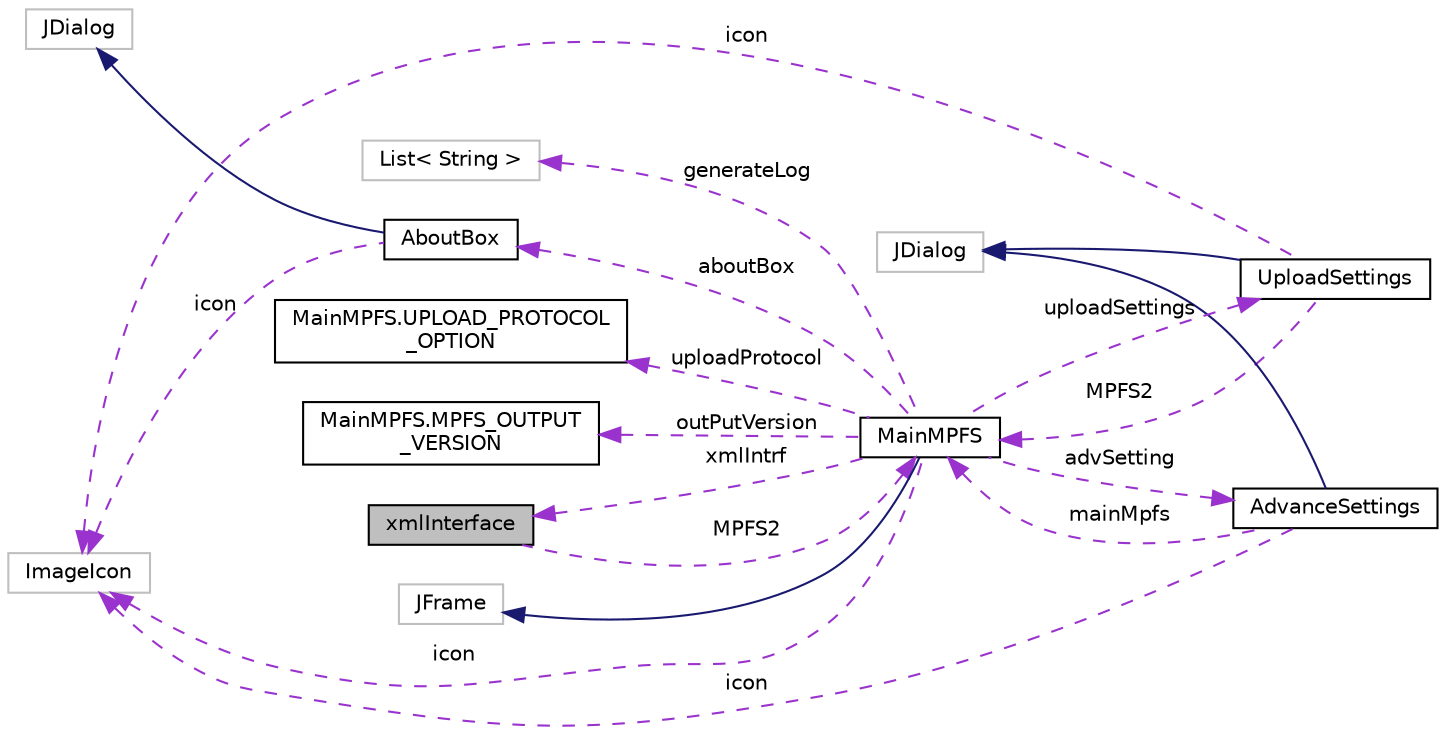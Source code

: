 digraph "xmlInterface"
{
  edge [fontname="Helvetica",fontsize="10",labelfontname="Helvetica",labelfontsize="10"];
  node [fontname="Helvetica",fontsize="10",shape=record];
  rankdir="LR";
  Node1 [label="xmlInterface",height=0.2,width=0.4,color="black", fillcolor="grey75", style="filled", fontcolor="black"];
  Node2 -> Node1 [dir="back",color="darkorchid3",fontsize="10",style="dashed",label=" MPFS2" ,fontname="Helvetica"];
  Node2 [label="MainMPFS",height=0.2,width=0.4,color="black", fillcolor="white", style="filled",URL="$class_microchip_m_p_f_s_1_1_main_m_p_f_s.html"];
  Node3 -> Node2 [dir="back",color="midnightblue",fontsize="10",style="solid",fontname="Helvetica"];
  Node3 [label="JFrame",height=0.2,width=0.4,color="grey75", fillcolor="white", style="filled"];
  Node4 -> Node2 [dir="back",color="darkorchid3",fontsize="10",style="dashed",label=" advSetting" ,fontname="Helvetica"];
  Node4 [label="AdvanceSettings",height=0.2,width=0.4,color="black", fillcolor="white", style="filled",URL="$class_microchip_m_p_f_s_1_1_advance_settings.html"];
  Node5 -> Node4 [dir="back",color="midnightblue",fontsize="10",style="solid",fontname="Helvetica"];
  Node5 [label="JDialog",height=0.2,width=0.4,color="grey75", fillcolor="white", style="filled"];
  Node6 -> Node4 [dir="back",color="darkorchid3",fontsize="10",style="dashed",label=" icon" ,fontname="Helvetica"];
  Node6 [label="ImageIcon",height=0.2,width=0.4,color="grey75", fillcolor="white", style="filled"];
  Node2 -> Node4 [dir="back",color="darkorchid3",fontsize="10",style="dashed",label=" mainMpfs" ,fontname="Helvetica"];
  Node7 -> Node2 [dir="back",color="darkorchid3",fontsize="10",style="dashed",label=" uploadSettings" ,fontname="Helvetica"];
  Node7 [label="UploadSettings",height=0.2,width=0.4,color="black", fillcolor="white", style="filled",URL="$class_microchip_m_p_f_s_1_1_upload_settings.html"];
  Node5 -> Node7 [dir="back",color="midnightblue",fontsize="10",style="solid",fontname="Helvetica"];
  Node6 -> Node7 [dir="back",color="darkorchid3",fontsize="10",style="dashed",label=" icon" ,fontname="Helvetica"];
  Node2 -> Node7 [dir="back",color="darkorchid3",fontsize="10",style="dashed",label=" MPFS2" ,fontname="Helvetica"];
  Node8 -> Node2 [dir="back",color="darkorchid3",fontsize="10",style="dashed",label=" generateLog" ,fontname="Helvetica"];
  Node8 [label="List\< String \>",height=0.2,width=0.4,color="grey75", fillcolor="white", style="filled"];
  Node6 -> Node2 [dir="back",color="darkorchid3",fontsize="10",style="dashed",label=" icon" ,fontname="Helvetica"];
  Node9 -> Node2 [dir="back",color="darkorchid3",fontsize="10",style="dashed",label=" uploadProtocol" ,fontname="Helvetica"];
  Node9 [label="MainMPFS.UPLOAD_PROTOCOL\l_OPTION",height=0.2,width=0.4,color="black", fillcolor="white", style="filled",URL="$enum_microchip_m_p_f_s_1_1_main_m_p_f_s_1_1_u_p_l_o_a_d___p_r_o_t_o_c_o_l___o_p_t_i_o_n.html"];
  Node10 -> Node2 [dir="back",color="darkorchid3",fontsize="10",style="dashed",label=" aboutBox" ,fontname="Helvetica"];
  Node10 [label="AboutBox",height=0.2,width=0.4,color="black", fillcolor="white", style="filled",URL="$class_microchip_m_p_f_s_1_1_about_box.html"];
  Node11 -> Node10 [dir="back",color="midnightblue",fontsize="10",style="solid",fontname="Helvetica"];
  Node11 [label="JDialog",height=0.2,width=0.4,color="grey75", fillcolor="white", style="filled"];
  Node6 -> Node10 [dir="back",color="darkorchid3",fontsize="10",style="dashed",label=" icon" ,fontname="Helvetica"];
  Node12 -> Node2 [dir="back",color="darkorchid3",fontsize="10",style="dashed",label=" outPutVersion" ,fontname="Helvetica"];
  Node12 [label="MainMPFS.MPFS_OUTPUT\l_VERSION",height=0.2,width=0.4,color="black", fillcolor="white", style="filled",URL="$enum_microchip_m_p_f_s_1_1_main_m_p_f_s_1_1_m_p_f_s___o_u_t_p_u_t___v_e_r_s_i_o_n.html"];
  Node1 -> Node2 [dir="back",color="darkorchid3",fontsize="10",style="dashed",label=" xmlIntrf" ,fontname="Helvetica"];
}
